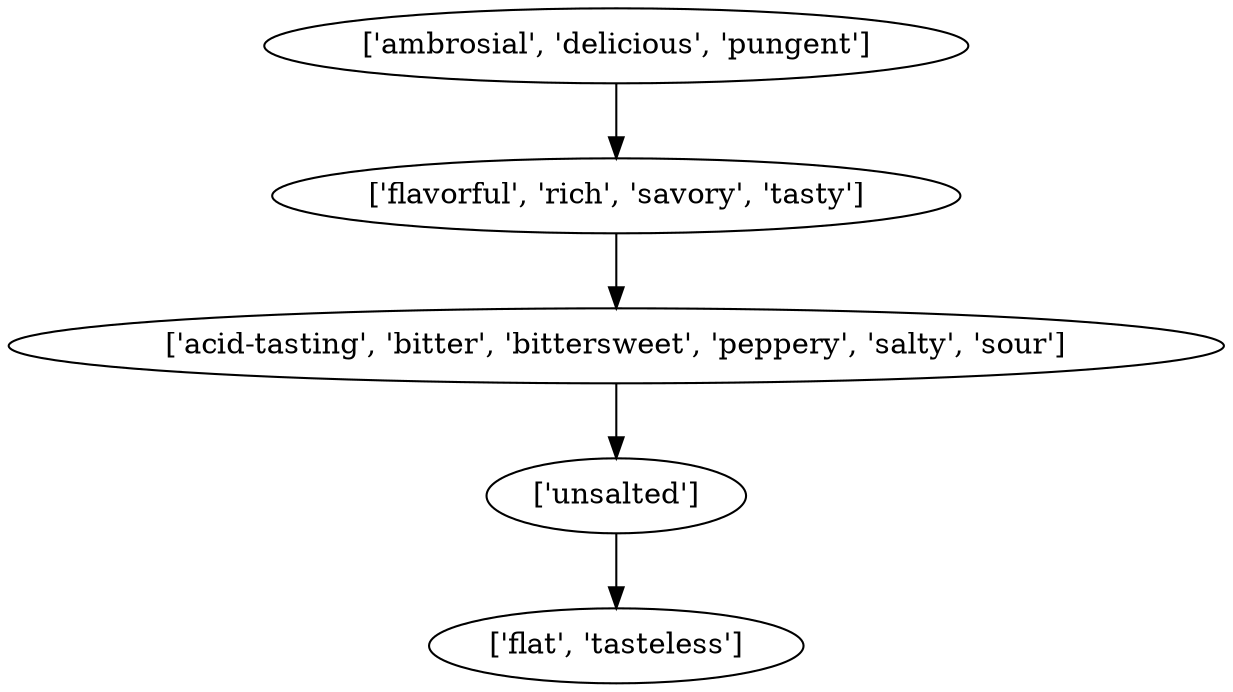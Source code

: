 strict digraph  {
	"['unsalted']" -> "['flat', 'tasteless']";
	"['acid-tasting', 'bitter', 'bittersweet', 'peppery', 'salty', 'sour']" -> "['unsalted']";
	"['flavorful', 'rich', 'savory', 'tasty']" -> "['acid-tasting', 'bitter', 'bittersweet', 'peppery', 'salty', 'sour']";
	"['ambrosial', 'delicious', 'pungent']" -> "['flavorful', 'rich', 'savory', 'tasty']";
}
